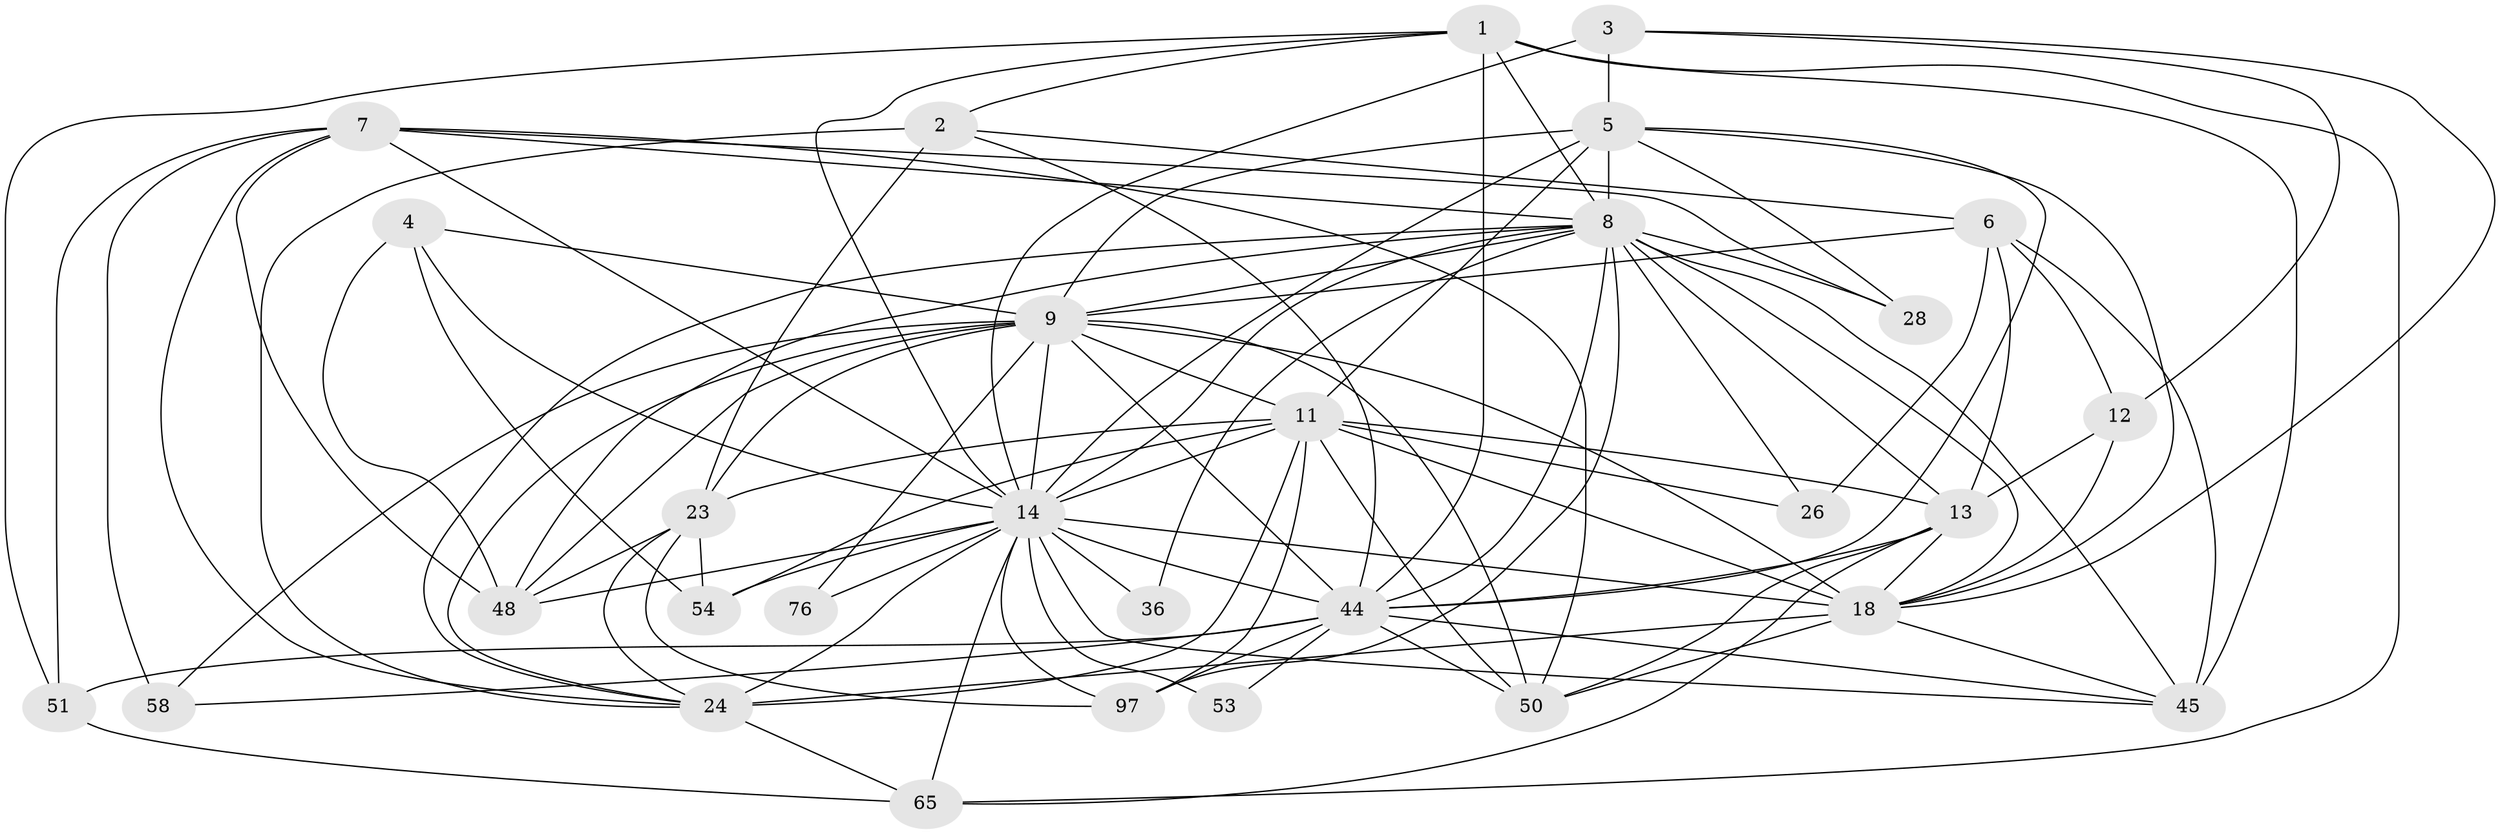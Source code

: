 // original degree distribution, {3: 0.3592233009708738, 6: 0.10679611650485436, 4: 0.18446601941747573, 5: 0.1553398058252427, 2: 0.1262135922330097, 8: 0.019417475728155338, 9: 0.009708737864077669, 7: 0.038834951456310676}
// Generated by graph-tools (version 1.1) at 2025/18/03/04/25 18:18:49]
// undirected, 30 vertices, 102 edges
graph export_dot {
graph [start="1"]
  node [color=gray90,style=filled];
  1 [super="+86+88"];
  2 [super="+15"];
  3 [super="+27+94+79"];
  4 [super="+73"];
  5 [super="+93+68+37+66"];
  6 [super="+46+70"];
  7 [super="+55+57"];
  8 [super="+33+10+31"];
  9 [super="+21+19+25"];
  11 [super="+101+16+34+32"];
  12 [super="+72"];
  13 [super="+83+42"];
  14 [super="+84+30+47+17+43"];
  18 [super="+22+20"];
  23 [super="+40+49+90"];
  24 [super="+29"];
  26;
  28 [super="+85"];
  36 [super="+52"];
  44 [super="+99+98+87+74+61"];
  45 [super="+77"];
  48 [super="+67"];
  50 [super="+59+89+64+81"];
  51 [super="+96"];
  53;
  54;
  58;
  65 [super="+78"];
  76 [super="+91"];
  97;
  1 -- 65;
  1 -- 8;
  1 -- 2;
  1 -- 51;
  1 -- 44;
  1 -- 14;
  1 -- 45;
  2 -- 6;
  2 -- 23;
  2 -- 44;
  2 -- 24;
  3 -- 12;
  3 -- 5;
  3 -- 14 [weight=2];
  3 -- 18;
  4 -- 9;
  4 -- 48;
  4 -- 54;
  4 -- 14;
  5 -- 11 [weight=2];
  5 -- 8 [weight=6];
  5 -- 44;
  5 -- 9;
  5 -- 28;
  5 -- 14;
  5 -- 18;
  6 -- 13;
  6 -- 26;
  6 -- 12;
  6 -- 9 [weight=2];
  6 -- 45;
  7 -- 51;
  7 -- 58;
  7 -- 28;
  7 -- 50;
  7 -- 14;
  7 -- 48;
  7 -- 24;
  7 -- 8;
  8 -- 44;
  8 -- 14 [weight=2];
  8 -- 9 [weight=2];
  8 -- 28 [weight=2];
  8 -- 18;
  8 -- 97;
  8 -- 36;
  8 -- 13 [weight=2];
  8 -- 45 [weight=2];
  8 -- 48;
  8 -- 26;
  8 -- 24 [weight=2];
  9 -- 76 [weight=2];
  9 -- 14 [weight=2];
  9 -- 18 [weight=2];
  9 -- 50;
  9 -- 23;
  9 -- 58;
  9 -- 44;
  9 -- 48;
  9 -- 11;
  9 -- 24;
  11 -- 54;
  11 -- 23;
  11 -- 14 [weight=3];
  11 -- 97;
  11 -- 13;
  11 -- 50;
  11 -- 26;
  11 -- 24 [weight=2];
  11 -- 18;
  12 -- 13;
  12 -- 18;
  13 -- 18;
  13 -- 65;
  13 -- 50;
  13 -- 44;
  14 -- 48;
  14 -- 53 [weight=2];
  14 -- 24 [weight=2];
  14 -- 65;
  14 -- 44 [weight=2];
  14 -- 97;
  14 -- 36 [weight=2];
  14 -- 76;
  14 -- 54;
  14 -- 18 [weight=2];
  14 -- 45;
  18 -- 50;
  18 -- 24;
  18 -- 45;
  23 -- 24;
  23 -- 48;
  23 -- 97;
  23 -- 54;
  24 -- 65;
  44 -- 53;
  44 -- 97;
  44 -- 58;
  44 -- 51;
  44 -- 45;
  44 -- 50;
  51 -- 65;
}
